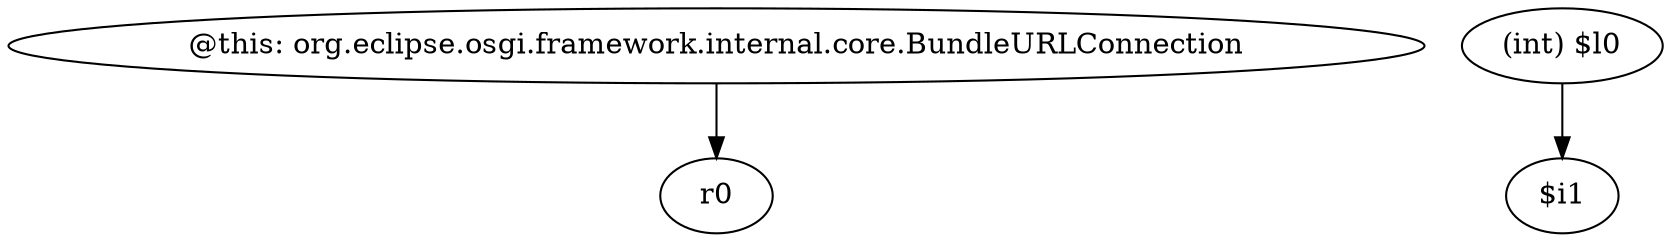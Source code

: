 digraph g {
0[label="@this: org.eclipse.osgi.framework.internal.core.BundleURLConnection"]
1[label="r0"]
0->1[label=""]
2[label="(int) $l0"]
3[label="$i1"]
2->3[label=""]
}